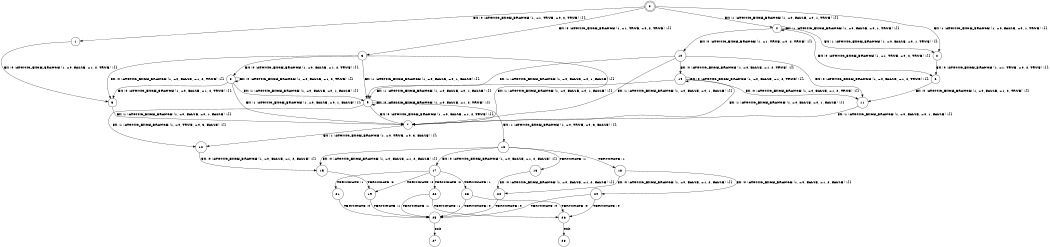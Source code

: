 digraph BCG {
size = "7, 10.5";
center = TRUE;
node [shape = circle];
0 [peripheries = 2];
0 -> 1 [label = "EX !0 !ATOMIC_EXCH_BRANCH (1, +1, TRUE, +0, 2, TRUE) !{}"];
0 -> 2 [label = "EX !1 !ATOMIC_EXCH_BRANCH (1, +0, FALSE, +0, 1, TRUE) !{}"];
0 -> 3 [label = "EX !0 !ATOMIC_EXCH_BRANCH (1, +1, TRUE, +0, 2, TRUE) !{}"];
0 -> 4 [label = "EX !1 !ATOMIC_EXCH_BRANCH (1, +0, FALSE, +0, 1, TRUE) !{}"];
1 -> 5 [label = "EX !0 !ATOMIC_EXCH_BRANCH (1, +0, FALSE, +1, 2, TRUE) !{}"];
2 -> 6 [label = "EX !0 !ATOMIC_EXCH_BRANCH (1, +1, TRUE, +0, 2, TRUE) !{}"];
3 -> 5 [label = "EX !0 !ATOMIC_EXCH_BRANCH (1, +0, FALSE, +1, 2, TRUE) !{}"];
3 -> 7 [label = "EX !1 !ATOMIC_EXCH_BRANCH (1, +0, FALSE, +0, 1, FALSE) !{}"];
3 -> 8 [label = "EX !0 !ATOMIC_EXCH_BRANCH (1, +0, FALSE, +1, 2, TRUE) !{}"];
3 -> 9 [label = "EX !1 !ATOMIC_EXCH_BRANCH (1, +0, FALSE, +0, 1, FALSE) !{}"];
4 -> 2 [label = "EX !1 !ATOMIC_EXCH_BRANCH (1, +0, FALSE, +0, 1, TRUE) !{}"];
4 -> 6 [label = "EX !0 !ATOMIC_EXCH_BRANCH (1, +1, TRUE, +0, 2, TRUE) !{}"];
4 -> 4 [label = "EX !1 !ATOMIC_EXCH_BRANCH (1, +0, FALSE, +0, 1, TRUE) !{}"];
4 -> 10 [label = "EX !0 !ATOMIC_EXCH_BRANCH (1, +1, TRUE, +0, 2, TRUE) !{}"];
5 -> 7 [label = "EX !1 !ATOMIC_EXCH_BRANCH (1, +0, FALSE, +0, 1, FALSE) !{}"];
6 -> 11 [label = "EX !0 !ATOMIC_EXCH_BRANCH (1, +0, FALSE, +1, 2, TRUE) !{}"];
7 -> 12 [label = "EX !1 !ATOMIC_EXCH_BRANCH (1, +0, TRUE, +0, 3, FALSE) !{}"];
8 -> 5 [label = "EX !0 !ATOMIC_EXCH_BRANCH (1, +0, FALSE, +1, 2, TRUE) !{}"];
8 -> 7 [label = "EX !1 !ATOMIC_EXCH_BRANCH (1, +0, FALSE, +0, 1, FALSE) !{}"];
8 -> 8 [label = "EX !0 !ATOMIC_EXCH_BRANCH (1, +0, FALSE, +1, 2, TRUE) !{}"];
8 -> 9 [label = "EX !1 !ATOMIC_EXCH_BRANCH (1, +0, FALSE, +0, 1, FALSE) !{}"];
9 -> 7 [label = "EX !0 !ATOMIC_EXCH_BRANCH (1, +0, FALSE, +1, 2, TRUE) !{}"];
9 -> 12 [label = "EX !1 !ATOMIC_EXCH_BRANCH (1, +0, TRUE, +0, 3, FALSE) !{}"];
9 -> 9 [label = "EX !0 !ATOMIC_EXCH_BRANCH (1, +0, FALSE, +1, 2, TRUE) !{}"];
9 -> 13 [label = "EX !1 !ATOMIC_EXCH_BRANCH (1, +0, TRUE, +0, 3, FALSE) !{}"];
10 -> 11 [label = "EX !0 !ATOMIC_EXCH_BRANCH (1, +0, FALSE, +1, 2, TRUE) !{}"];
10 -> 7 [label = "EX !1 !ATOMIC_EXCH_BRANCH (1, +0, FALSE, +0, 1, FALSE) !{}"];
10 -> 14 [label = "EX !0 !ATOMIC_EXCH_BRANCH (1, +0, FALSE, +1, 2, TRUE) !{}"];
10 -> 9 [label = "EX !1 !ATOMIC_EXCH_BRANCH (1, +0, FALSE, +0, 1, FALSE) !{}"];
11 -> 7 [label = "EX !1 !ATOMIC_EXCH_BRANCH (1, +0, FALSE, +0, 1, FALSE) !{}"];
12 -> 15 [label = "EX !0 !ATOMIC_EXCH_BRANCH (1, +0, FALSE, +1, 2, FALSE) !{}"];
13 -> 15 [label = "EX !0 !ATOMIC_EXCH_BRANCH (1, +0, FALSE, +1, 2, FALSE) !{}"];
13 -> 16 [label = "TERMINATE !1"];
13 -> 17 [label = "EX !0 !ATOMIC_EXCH_BRANCH (1, +0, FALSE, +1, 2, FALSE) !{}"];
13 -> 18 [label = "TERMINATE !1"];
14 -> 11 [label = "EX !0 !ATOMIC_EXCH_BRANCH (1, +0, FALSE, +1, 2, TRUE) !{}"];
14 -> 7 [label = "EX !1 !ATOMIC_EXCH_BRANCH (1, +0, FALSE, +0, 1, FALSE) !{}"];
14 -> 14 [label = "EX !0 !ATOMIC_EXCH_BRANCH (1, +0, FALSE, +1, 2, TRUE) !{}"];
14 -> 9 [label = "EX !1 !ATOMIC_EXCH_BRANCH (1, +0, FALSE, +0, 1, FALSE) !{}"];
15 -> 19 [label = "TERMINATE !0"];
16 -> 20 [label = "EX !0 !ATOMIC_EXCH_BRANCH (1, +0, FALSE, +1, 2, FALSE) !{}"];
17 -> 19 [label = "TERMINATE !0"];
17 -> 21 [label = "TERMINATE !1"];
17 -> 22 [label = "TERMINATE !0"];
17 -> 23 [label = "TERMINATE !1"];
18 -> 20 [label = "EX !0 !ATOMIC_EXCH_BRANCH (1, +0, FALSE, +1, 2, FALSE) !{}"];
18 -> 24 [label = "EX !0 !ATOMIC_EXCH_BRANCH (1, +0, FALSE, +1, 2, FALSE) !{}"];
19 -> 25 [label = "TERMINATE !1"];
20 -> 25 [label = "TERMINATE !0"];
21 -> 25 [label = "TERMINATE !0"];
22 -> 25 [label = "TERMINATE !1"];
22 -> 26 [label = "TERMINATE !1"];
23 -> 25 [label = "TERMINATE !0"];
23 -> 26 [label = "TERMINATE !0"];
24 -> 25 [label = "TERMINATE !0"];
24 -> 26 [label = "TERMINATE !0"];
25 -> 27 [label = "exit"];
26 -> 28 [label = "exit"];
}
